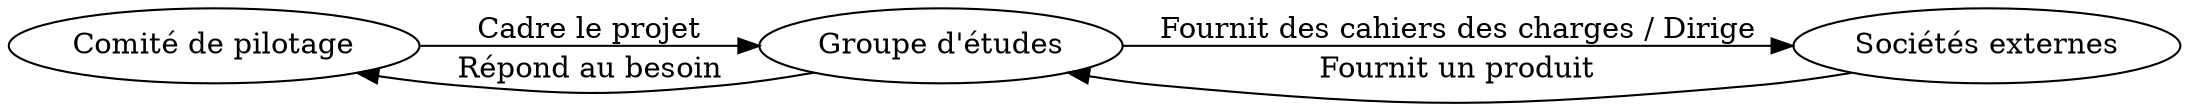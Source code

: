 # PAQP
# Relations entre les intervenants : MOE

# Yup, bidon

digraph relations_moe {

    rankdir=LR;


	comite[label="Comité de pilotage"];
	etude[label="Groupe d'études"];
	ssii[label="Sociétés externes"];
	
    comite -> etude [label="Cadre le projet"];
    etude -> ssii [label="Fournit des cahiers des charges / Dirige"];    
	ssii -> etude [label="Fournit un produit"];
	
    etude -> comite [label="Répond au besoin"];
	
}

